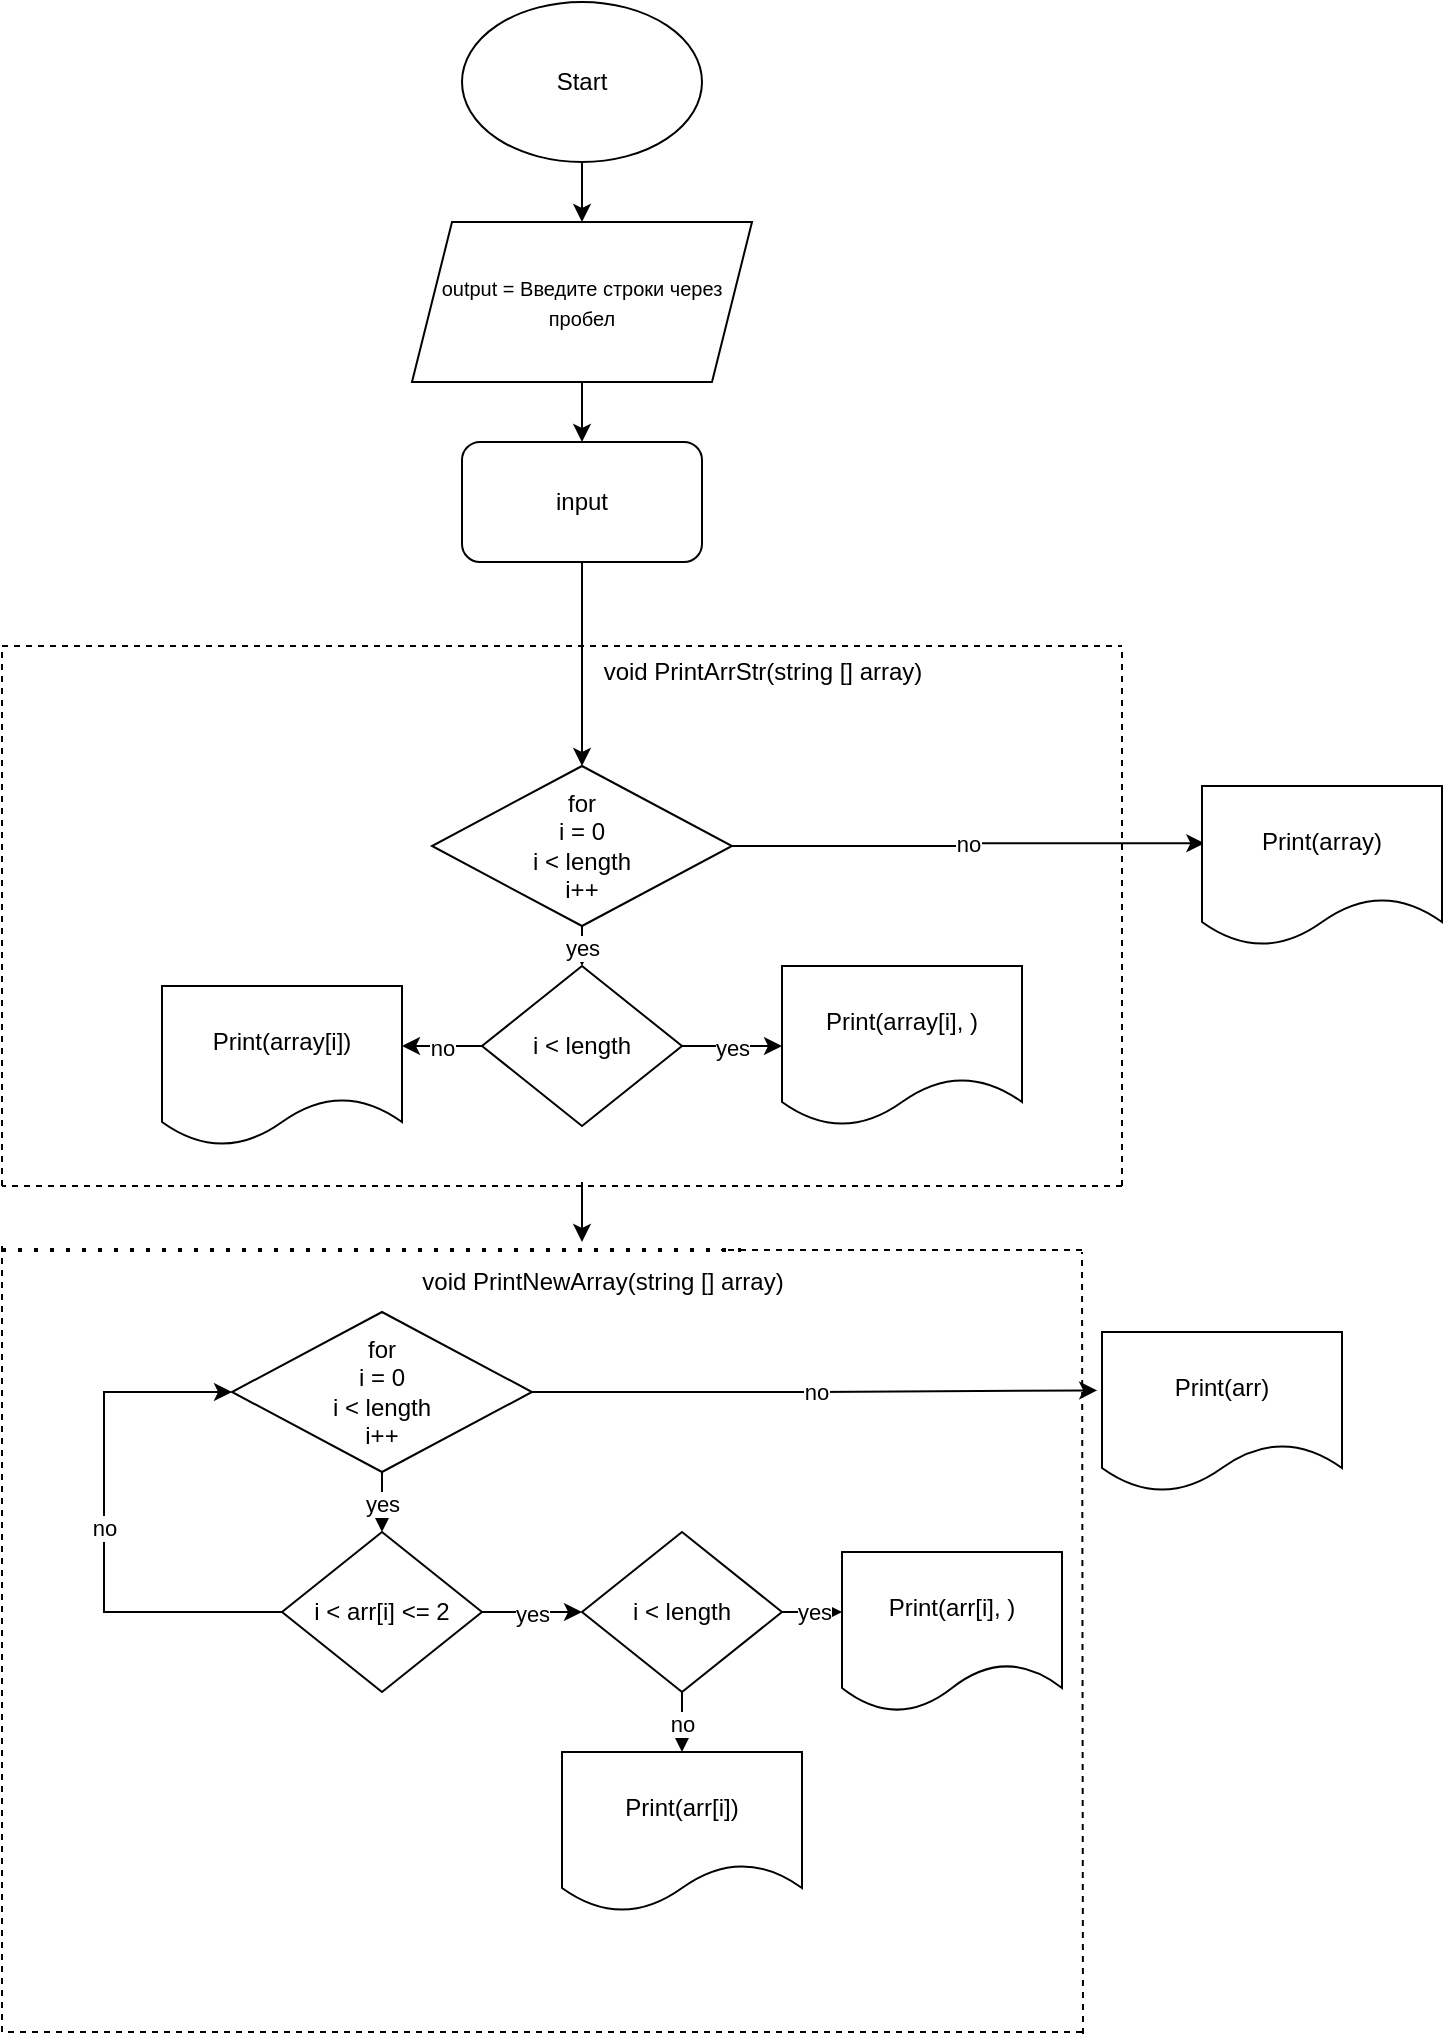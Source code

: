 <mxfile version="21.3.7" type="device">
  <diagram id="V-YOUjtMPDTWzh5M_KfL" name="алгоритм-схема">
    <mxGraphModel dx="1050" dy="1750" grid="1" gridSize="10" guides="1" tooltips="1" connect="1" arrows="1" fold="1" page="1" pageScale="1" pageWidth="827" pageHeight="1169" math="0" shadow="0">
      <root>
        <mxCell id="0" />
        <mxCell id="1" parent="0" />
        <mxCell id="bkPbzTL97L6vE0hDIoVn-4" style="edgeStyle=orthogonalEdgeStyle;rounded=0;orthogonalLoop=1;jettySize=auto;html=1;" edge="1" parent="1" source="U4z4Gsq-BLL1IjWz3D-a-1" target="zmH_221JmNT3DeekMkR2-1">
          <mxGeometry relative="1" as="geometry">
            <mxPoint x="330" y="50" as="targetPoint" />
          </mxGeometry>
        </mxCell>
        <mxCell id="U4z4Gsq-BLL1IjWz3D-a-1" value="Start" style="ellipse;whiteSpace=wrap;html=1;" vertex="1" parent="1">
          <mxGeometry x="270" y="-1140" width="120" height="80" as="geometry" />
        </mxCell>
        <mxCell id="cNbd6i2DJuzvIxiDECY5-17" value="" style="endArrow=none;dashed=1;html=1;dashPattern=1 3;strokeWidth=2;rounded=0;" edge="1" parent="1">
          <mxGeometry width="50" height="50" relative="1" as="geometry">
            <mxPoint x="40" y="-516" as="sourcePoint" />
            <mxPoint x="409.5" y="-516" as="targetPoint" />
          </mxGeometry>
        </mxCell>
        <mxCell id="cNbd6i2DJuzvIxiDECY5-18" value="" style="endArrow=none;dashed=1;html=1;rounded=0;" edge="1" parent="1">
          <mxGeometry width="50" height="50" relative="1" as="geometry">
            <mxPoint x="580" y="-516" as="sourcePoint" />
            <mxPoint x="399.5" y="-516" as="targetPoint" />
          </mxGeometry>
        </mxCell>
        <mxCell id="cNbd6i2DJuzvIxiDECY5-19" value="" style="endArrow=none;dashed=1;html=1;rounded=0;" edge="1" parent="1">
          <mxGeometry width="50" height="50" relative="1" as="geometry">
            <mxPoint x="580.5" y="-124" as="sourcePoint" />
            <mxPoint x="580" y="-515" as="targetPoint" />
          </mxGeometry>
        </mxCell>
        <mxCell id="cNbd6i2DJuzvIxiDECY5-20" value="" style="endArrow=none;dashed=1;html=1;rounded=0;" edge="1" parent="1">
          <mxGeometry width="50" height="50" relative="1" as="geometry">
            <mxPoint x="580" y="-125" as="sourcePoint" />
            <mxPoint x="40" y="-125" as="targetPoint" />
          </mxGeometry>
        </mxCell>
        <mxCell id="cNbd6i2DJuzvIxiDECY5-21" value="" style="endArrow=none;dashed=1;html=1;rounded=0;" edge="1" parent="1">
          <mxGeometry width="50" height="50" relative="1" as="geometry">
            <mxPoint x="40" y="-125" as="sourcePoint" />
            <mxPoint x="40" y="-520" as="targetPoint" />
          </mxGeometry>
        </mxCell>
        <mxCell id="cNbd6i2DJuzvIxiDECY5-22" value="void PrintNewArray(string [] array)" style="text;html=1;align=center;verticalAlign=middle;resizable=0;points=[];autosize=1;strokeColor=none;fillColor=none;" vertex="1" parent="1">
          <mxGeometry x="240" y="-515" width="200" height="30" as="geometry" />
        </mxCell>
        <mxCell id="zmH_221JmNT3DeekMkR2-2" style="edgeStyle=orthogonalEdgeStyle;rounded=0;orthogonalLoop=1;jettySize=auto;html=1;" edge="1" parent="1" source="zmH_221JmNT3DeekMkR2-1" target="zmH_221JmNT3DeekMkR2-3">
          <mxGeometry relative="1" as="geometry">
            <mxPoint x="330" y="50" as="targetPoint" />
          </mxGeometry>
        </mxCell>
        <mxCell id="zmH_221JmNT3DeekMkR2-1" value="&lt;font style=&quot;font-size: 10px;&quot;&gt;output = Введите строки через пробел&lt;/font&gt;" style="shape=parallelogram;perimeter=parallelogramPerimeter;whiteSpace=wrap;html=1;fixedSize=1;" vertex="1" parent="1">
          <mxGeometry x="245" y="-1030" width="170" height="80" as="geometry" />
        </mxCell>
        <mxCell id="zmH_221JmNT3DeekMkR2-4" style="edgeStyle=orthogonalEdgeStyle;rounded=0;orthogonalLoop=1;jettySize=auto;html=1;entryX=0.5;entryY=0;entryDx=0;entryDy=0;" edge="1" parent="1" source="zmH_221JmNT3DeekMkR2-3" target="T0VPcXfAXI1-NPFWpgqH-7">
          <mxGeometry relative="1" as="geometry">
            <mxPoint x="330" y="-821" as="targetPoint" />
          </mxGeometry>
        </mxCell>
        <mxCell id="zmH_221JmNT3DeekMkR2-3" value="input" style="rounded=1;whiteSpace=wrap;html=1;" vertex="1" parent="1">
          <mxGeometry x="270" y="-920" width="120" height="60" as="geometry" />
        </mxCell>
        <mxCell id="zmH_221JmNT3DeekMkR2-6" value="no" style="edgeStyle=orthogonalEdgeStyle;rounded=0;orthogonalLoop=1;jettySize=auto;html=1;entryX=-0.02;entryY=0.365;entryDx=0;entryDy=0;entryPerimeter=0;" edge="1" parent="1" source="zmH_221JmNT3DeekMkR2-5" target="zmH_221JmNT3DeekMkR2-7">
          <mxGeometry relative="1" as="geometry">
            <mxPoint x="560" y="-445" as="targetPoint" />
          </mxGeometry>
        </mxCell>
        <mxCell id="zmH_221JmNT3DeekMkR2-8" value="yes" style="edgeStyle=orthogonalEdgeStyle;rounded=0;orthogonalLoop=1;jettySize=auto;html=1;" edge="1" parent="1" source="zmH_221JmNT3DeekMkR2-5">
          <mxGeometry relative="1" as="geometry">
            <mxPoint x="230" y="-375" as="targetPoint" />
          </mxGeometry>
        </mxCell>
        <mxCell id="zmH_221JmNT3DeekMkR2-5" value="for&lt;br&gt;i = 0&lt;br&gt;i &amp;lt; length&lt;br&gt;i++" style="rhombus;whiteSpace=wrap;html=1;" vertex="1" parent="1">
          <mxGeometry x="155" y="-485" width="150" height="80" as="geometry" />
        </mxCell>
        <mxCell id="zmH_221JmNT3DeekMkR2-7" value="Print(arr)" style="shape=document;whiteSpace=wrap;html=1;boundedLbl=1;" vertex="1" parent="1">
          <mxGeometry x="590" y="-475" width="120" height="80" as="geometry" />
        </mxCell>
        <mxCell id="zmH_221JmNT3DeekMkR2-10" value="yes" style="edgeStyle=orthogonalEdgeStyle;rounded=0;orthogonalLoop=1;jettySize=auto;html=1;" edge="1" parent="1" source="zmH_221JmNT3DeekMkR2-9">
          <mxGeometry relative="1" as="geometry">
            <mxPoint x="330" y="-335" as="targetPoint" />
          </mxGeometry>
        </mxCell>
        <mxCell id="zmH_221JmNT3DeekMkR2-11" value="no" style="edgeStyle=orthogonalEdgeStyle;rounded=0;orthogonalLoop=1;jettySize=auto;html=1;entryX=0;entryY=0.5;entryDx=0;entryDy=0;" edge="1" parent="1" source="zmH_221JmNT3DeekMkR2-9" target="zmH_221JmNT3DeekMkR2-5">
          <mxGeometry relative="1" as="geometry">
            <mxPoint x="90" y="-445" as="targetPoint" />
            <Array as="points">
              <mxPoint x="91" y="-335" />
              <mxPoint x="91" y="-445" />
            </Array>
          </mxGeometry>
        </mxCell>
        <mxCell id="zmH_221JmNT3DeekMkR2-9" value="i &amp;lt; arr[i] &amp;lt;= 2" style="rhombus;whiteSpace=wrap;html=1;" vertex="1" parent="1">
          <mxGeometry x="180" y="-375" width="100" height="80" as="geometry" />
        </mxCell>
        <mxCell id="zmH_221JmNT3DeekMkR2-13" value="yes" style="edgeStyle=orthogonalEdgeStyle;rounded=0;orthogonalLoop=1;jettySize=auto;html=1;" edge="1" parent="1" source="zmH_221JmNT3DeekMkR2-12">
          <mxGeometry relative="1" as="geometry">
            <mxPoint x="460" y="-335" as="targetPoint" />
          </mxGeometry>
        </mxCell>
        <mxCell id="zmH_221JmNT3DeekMkR2-14" value="no" style="edgeStyle=orthogonalEdgeStyle;rounded=0;orthogonalLoop=1;jettySize=auto;html=1;" edge="1" parent="1" source="zmH_221JmNT3DeekMkR2-12">
          <mxGeometry relative="1" as="geometry">
            <mxPoint x="380" y="-265" as="targetPoint" />
          </mxGeometry>
        </mxCell>
        <mxCell id="zmH_221JmNT3DeekMkR2-12" value="i &amp;lt; length" style="rhombus;whiteSpace=wrap;html=1;" vertex="1" parent="1">
          <mxGeometry x="330" y="-375" width="100" height="80" as="geometry" />
        </mxCell>
        <mxCell id="T0VPcXfAXI1-NPFWpgqH-1" value="Print(arr[i], )" style="shape=document;whiteSpace=wrap;html=1;boundedLbl=1;" vertex="1" parent="1">
          <mxGeometry x="460" y="-365" width="110" height="80" as="geometry" />
        </mxCell>
        <mxCell id="T0VPcXfAXI1-NPFWpgqH-2" value="Print(arr[i])" style="shape=document;whiteSpace=wrap;html=1;boundedLbl=1;" vertex="1" parent="1">
          <mxGeometry x="320" y="-265" width="120" height="80" as="geometry" />
        </mxCell>
        <mxCell id="T0VPcXfAXI1-NPFWpgqH-4" value="void PrintArrStr(string [] array)" style="text;html=1;align=center;verticalAlign=middle;resizable=0;points=[];autosize=1;strokeColor=none;fillColor=none;" vertex="1" parent="1">
          <mxGeometry x="330" y="-820" width="180" height="30" as="geometry" />
        </mxCell>
        <mxCell id="T0VPcXfAXI1-NPFWpgqH-5" value="yes" style="edgeStyle=orthogonalEdgeStyle;rounded=0;orthogonalLoop=1;jettySize=auto;html=1;" edge="1" parent="1" source="T0VPcXfAXI1-NPFWpgqH-7">
          <mxGeometry relative="1" as="geometry">
            <mxPoint x="330" y="-658" as="targetPoint" />
          </mxGeometry>
        </mxCell>
        <mxCell id="T0VPcXfAXI1-NPFWpgqH-6" value="no" style="edgeStyle=orthogonalEdgeStyle;rounded=0;orthogonalLoop=1;jettySize=auto;html=1;entryX=0.01;entryY=0.358;entryDx=0;entryDy=0;entryPerimeter=0;" edge="1" parent="1" source="T0VPcXfAXI1-NPFWpgqH-7" target="T0VPcXfAXI1-NPFWpgqH-16">
          <mxGeometry relative="1" as="geometry">
            <mxPoint x="450" y="-718" as="targetPoint" />
          </mxGeometry>
        </mxCell>
        <mxCell id="T0VPcXfAXI1-NPFWpgqH-7" value="for&lt;br&gt;i = 0&lt;br&gt;i &amp;lt; length&lt;br&gt;i++" style="rhombus;whiteSpace=wrap;html=1;" vertex="1" parent="1">
          <mxGeometry x="255" y="-758" width="150" height="80" as="geometry" />
        </mxCell>
        <mxCell id="T0VPcXfAXI1-NPFWpgqH-8" value="yes" style="edgeStyle=orthogonalEdgeStyle;rounded=0;orthogonalLoop=1;jettySize=auto;html=1;" edge="1" parent="1" source="T0VPcXfAXI1-NPFWpgqH-10">
          <mxGeometry relative="1" as="geometry">
            <mxPoint x="430" y="-618" as="targetPoint" />
          </mxGeometry>
        </mxCell>
        <mxCell id="T0VPcXfAXI1-NPFWpgqH-9" value="no" style="edgeStyle=orthogonalEdgeStyle;rounded=0;orthogonalLoop=1;jettySize=auto;html=1;" edge="1" parent="1" source="T0VPcXfAXI1-NPFWpgqH-10">
          <mxGeometry relative="1" as="geometry">
            <mxPoint x="240" y="-618" as="targetPoint" />
          </mxGeometry>
        </mxCell>
        <mxCell id="T0VPcXfAXI1-NPFWpgqH-10" value="i &amp;lt; length" style="rhombus;whiteSpace=wrap;html=1;" vertex="1" parent="1">
          <mxGeometry x="280" y="-658" width="100" height="80" as="geometry" />
        </mxCell>
        <mxCell id="T0VPcXfAXI1-NPFWpgqH-11" value="Print(array[i], )" style="shape=document;whiteSpace=wrap;html=1;boundedLbl=1;" vertex="1" parent="1">
          <mxGeometry x="430" y="-658" width="120" height="80" as="geometry" />
        </mxCell>
        <mxCell id="T0VPcXfAXI1-NPFWpgqH-12" value="Print(array[i])" style="shape=document;whiteSpace=wrap;html=1;boundedLbl=1;" vertex="1" parent="1">
          <mxGeometry x="120" y="-648" width="120" height="80" as="geometry" />
        </mxCell>
        <mxCell id="T0VPcXfAXI1-NPFWpgqH-13" value="" style="endArrow=none;dashed=1;html=1;rounded=0;" edge="1" parent="1">
          <mxGeometry width="50" height="50" relative="1" as="geometry">
            <mxPoint x="40" y="-548" as="sourcePoint" />
            <mxPoint x="40" y="-818" as="targetPoint" />
          </mxGeometry>
        </mxCell>
        <mxCell id="T0VPcXfAXI1-NPFWpgqH-14" value="" style="endArrow=none;dashed=1;html=1;rounded=0;" edge="1" parent="1">
          <mxGeometry width="50" height="50" relative="1" as="geometry">
            <mxPoint x="600" y="-548" as="sourcePoint" />
            <mxPoint x="600" y="-818" as="targetPoint" />
          </mxGeometry>
        </mxCell>
        <mxCell id="T0VPcXfAXI1-NPFWpgqH-15" value="" style="endArrow=none;dashed=1;html=1;rounded=0;" edge="1" parent="1">
          <mxGeometry width="50" height="50" relative="1" as="geometry">
            <mxPoint x="600" y="-548" as="sourcePoint" />
            <mxPoint x="40" y="-548" as="targetPoint" />
          </mxGeometry>
        </mxCell>
        <mxCell id="T0VPcXfAXI1-NPFWpgqH-16" value="Print(array)" style="shape=document;whiteSpace=wrap;html=1;boundedLbl=1;" vertex="1" parent="1">
          <mxGeometry x="640" y="-748" width="120" height="80" as="geometry" />
        </mxCell>
        <mxCell id="T0VPcXfAXI1-NPFWpgqH-17" value="" style="endArrow=none;dashed=1;html=1;rounded=0;" edge="1" parent="1">
          <mxGeometry width="50" height="50" relative="1" as="geometry">
            <mxPoint x="40" y="-818" as="sourcePoint" />
            <mxPoint x="600" y="-818" as="targetPoint" />
          </mxGeometry>
        </mxCell>
        <mxCell id="T0VPcXfAXI1-NPFWpgqH-18" value="" style="endArrow=classic;html=1;rounded=0;" edge="1" parent="1">
          <mxGeometry width="50" height="50" relative="1" as="geometry">
            <mxPoint x="330" y="-550" as="sourcePoint" />
            <mxPoint x="330" y="-520" as="targetPoint" />
          </mxGeometry>
        </mxCell>
      </root>
    </mxGraphModel>
  </diagram>
</mxfile>
